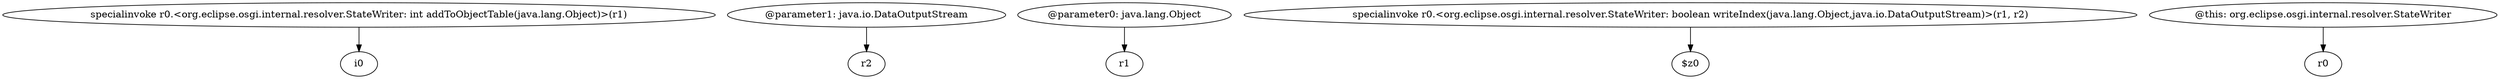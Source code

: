 digraph g {
0[label="specialinvoke r0.<org.eclipse.osgi.internal.resolver.StateWriter: int addToObjectTable(java.lang.Object)>(r1)"]
1[label="i0"]
0->1[label=""]
2[label="@parameter1: java.io.DataOutputStream"]
3[label="r2"]
2->3[label=""]
4[label="@parameter0: java.lang.Object"]
5[label="r1"]
4->5[label=""]
6[label="specialinvoke r0.<org.eclipse.osgi.internal.resolver.StateWriter: boolean writeIndex(java.lang.Object,java.io.DataOutputStream)>(r1, r2)"]
7[label="$z0"]
6->7[label=""]
8[label="@this: org.eclipse.osgi.internal.resolver.StateWriter"]
9[label="r0"]
8->9[label=""]
}